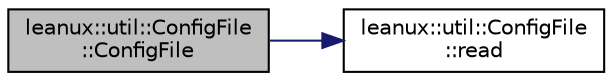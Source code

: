 digraph "leanux::util::ConfigFile::ConfigFile"
{
 // LATEX_PDF_SIZE
  bgcolor="transparent";
  edge [fontname="Helvetica",fontsize="10",labelfontname="Helvetica",labelfontsize="10"];
  node [fontname="Helvetica",fontsize="10",shape=record];
  rankdir="LR";
  Node1 [label="leanux::util::ConfigFile\l::ConfigFile",height=0.2,width=0.4,color="black", fillcolor="grey75", style="filled", fontcolor="black",tooltip="Constructor, should not be called directly, use setConfig and getConfig to create the ConfigFile."];
  Node1 -> Node2 [color="midnightblue",fontsize="10",style="solid",fontname="Helvetica"];
  Node2 [label="leanux::util::ConfigFile\l::read",height=0.2,width=0.4,color="black",URL="$classleanux_1_1util_1_1ConfigFile.html#a0a9d268bdbb30ef4953e13c9cfc23826",tooltip="read and interpret the configuration file."];
}
